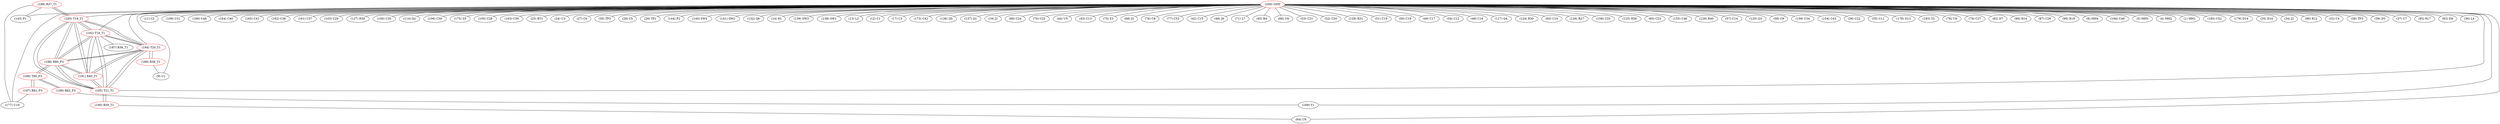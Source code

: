 graph {
	188 [label="(188) R37_T1" color=red]
	177 [label="(177) U10"]
	143 [label="(143) P1"]
	193 [label="(193) T19_T1"]
	189 [label="(189) R38_T1" color=red]
	9 [label="(9) U1"]
	194 [label="(194) T20_T1"]
	190 [label="(190) R39_T1" color=red]
	64 [label="(64) U8"]
	195 [label="(195) T21_T1"]
	191 [label="(191) R40_T1" color=red]
	198 [label="(198) R80_P3"]
	192 [label="(192) T18_T1"]
	195 [label="(195) T21_T1"]
	194 [label="(194) T20_T1"]
	193 [label="(193) T19_T1"]
	192 [label="(192) T18_T1" color=red]
	187 [label="(187) R36_T1"]
	198 [label="(198) R80_P3"]
	195 [label="(195) T21_T1"]
	194 [label="(194) T20_T1"]
	193 [label="(193) T19_T1"]
	191 [label="(191) R40_T1"]
	193 [label="(193) T19_T1" color=red]
	188 [label="(188) R37_T1"]
	198 [label="(198) R80_P3"]
	192 [label="(192) T18_T1"]
	195 [label="(195) T21_T1"]
	194 [label="(194) T20_T1"]
	191 [label="(191) R40_T1"]
	194 [label="(194) T20_T1" color=red]
	189 [label="(189) R38_T1"]
	198 [label="(198) R80_P3"]
	192 [label="(192) T18_T1"]
	195 [label="(195) T21_T1"]
	193 [label="(193) T19_T1"]
	191 [label="(191) R40_T1"]
	195 [label="(195) T21_T1" color=red]
	190 [label="(190) R39_T1"]
	198 [label="(198) R80_P3"]
	192 [label="(192) T18_T1"]
	194 [label="(194) T20_T1"]
	193 [label="(193) T19_T1"]
	191 [label="(191) R40_T1"]
	196 [label="(196) T80_P3" color=red]
	197 [label="(197) R81_P3"]
	199 [label="(199) R82_P3"]
	198 [label="(198) R80_P3"]
	197 [label="(197) R81_P3" color=red]
	177 [label="(177) U10"]
	196 [label="(196) T80_P3"]
	198 [label="(198) R80_P3" color=red]
	192 [label="(192) T18_T1"]
	195 [label="(195) T21_T1"]
	194 [label="(194) T20_T1"]
	193 [label="(193) T19_T1"]
	191 [label="(191) R40_T1"]
	196 [label="(196) T80_P3"]
	199 [label="(199) R82_P3" color=red]
	169 [label="(169) Y1"]
	196 [label="(196) T80_P3"]
	200 [label="(200) GND" color=red]
	11 [label="(11) C2"]
	109 [label="(109) C31"]
	166 [label="(166) C48"]
	164 [label="(164) C40"]
	165 [label="(165) C41"]
	162 [label="(162) C38"]
	161 [label="(161) C37"]
	103 [label="(103) C29"]
	64 [label="(64) U8"]
	127 [label="(127) R39"]
	160 [label="(160) C35"]
	114 [label="(114) Q2"]
	106 [label="(106) C30"]
	175 [label="(175) S5"]
	100 [label="(100) C28"]
	163 [label="(163) C39"]
	25 [label="(25) BT1"]
	24 [label="(24) U3"]
	27 [label="(27) C6"]
	177 [label="(177) U10"]
	30 [label="(30) TP2"]
	28 [label="(28) C5"]
	29 [label="(29) TP1"]
	144 [label="(144) P2"]
	140 [label="(140) SW4"]
	141 [label="(141) SW2"]
	132 [label="(132) Q6"]
	9 [label="(9) U1"]
	14 [label="(14) R1"]
	139 [label="(139) SW3"]
	138 [label="(138) SW1"]
	13 [label="(13) L2"]
	12 [label="(12) C1"]
	17 [label="(17) C3"]
	173 [label="(173) C42"]
	136 [label="(136) Q5"]
	137 [label="(137) Q1"]
	19 [label="(19) J1"]
	69 [label="(69) C24"]
	70 [label="(70) C25"]
	44 [label="(44) U5"]
	43 [label="(43) C13"]
	75 [label="(75) Y3"]
	68 [label="(68) J3"]
	169 [label="(169) Y1"]
	76 [label="(76) C8"]
	77 [label="(77) C53"]
	42 [label="(42) C15"]
	46 [label="(46) J4"]
	71 [label="(71) L7"]
	40 [label="(40) R4"]
	66 [label="(66) U6"]
	53 [label="(53) C21"]
	52 [label="(52) C20"]
	128 [label="(128) R31"]
	51 [label="(51) C19"]
	50 [label="(50) C18"]
	49 [label="(49) C17"]
	54 [label="(54) C12"]
	48 [label="(48) C16"]
	117 [label="(117) Q4"]
	124 [label="(124) R30"]
	65 [label="(65) C10"]
	126 [label="(126) R27"]
	158 [label="(158) C33"]
	125 [label="(125) R36"]
	60 [label="(60) C23"]
	155 [label="(155) C46"]
	129 [label="(129) R40"]
	57 [label="(57) C14"]
	120 [label="(120) Q3"]
	58 [label="(58) C9"]
	159 [label="(159) C34"]
	154 [label="(154) C43"]
	56 [label="(56) C22"]
	55 [label="(55) C11"]
	143 [label="(143) P1"]
	178 [label="(178) D13"]
	183 [label="(183) Y2"]
	78 [label="(78) U9"]
	79 [label="(79) C27"]
	82 [label="(82) D7"]
	86 [label="(86) R14"]
	87 [label="(87) C26"]
	90 [label="(90) R18"]
	6 [label="(6) MH4"]
	184 [label="(184) C49"]
	5 [label="(5) MH3"]
	4 [label="(4) MH2"]
	1 [label="(1) MH1"]
	185 [label="(185) C52"]
	179 [label="(179) D14"]
	35 [label="(35) D16"]
	34 [label="(34) J2"]
	96 [label="(96) R12"]
	32 [label="(32) C4"]
	38 [label="(38) TP3"]
	39 [label="(39) D5"]
	37 [label="(37) C7"]
	95 [label="(95) R17"]
	83 [label="(83) D9"]
	36 [label="(36) L4"]
	194 [label="(194) T20_T1"]
	193 [label="(193) T19_T1"]
	192 [label="(192) T18_T1"]
	195 [label="(195) T21_T1"]
	188 -- 177
	188 -- 143
	188 -- 193
	189 -- 9
	189 -- 194
	190 -- 64
	190 -- 195
	191 -- 198
	191 -- 192
	191 -- 195
	191 -- 194
	191 -- 193
	192 -- 187
	192 -- 198
	192 -- 195
	192 -- 194
	192 -- 193
	192 -- 191
	193 -- 188
	193 -- 198
	193 -- 192
	193 -- 195
	193 -- 194
	193 -- 191
	194 -- 189
	194 -- 198
	194 -- 192
	194 -- 195
	194 -- 193
	194 -- 191
	195 -- 190
	195 -- 198
	195 -- 192
	195 -- 194
	195 -- 193
	195 -- 191
	196 -- 197
	196 -- 199
	196 -- 198
	197 -- 177
	197 -- 196
	198 -- 192
	198 -- 195
	198 -- 194
	198 -- 193
	198 -- 191
	198 -- 196
	199 -- 169
	199 -- 196
	200 -- 11
	200 -- 109
	200 -- 166
	200 -- 164
	200 -- 165
	200 -- 162
	200 -- 161
	200 -- 103
	200 -- 64
	200 -- 127
	200 -- 160
	200 -- 114
	200 -- 106
	200 -- 175
	200 -- 100
	200 -- 163
	200 -- 25
	200 -- 24
	200 -- 27
	200 -- 177
	200 -- 30
	200 -- 28
	200 -- 29
	200 -- 144
	200 -- 140
	200 -- 141
	200 -- 132
	200 -- 9
	200 -- 14
	200 -- 139
	200 -- 138
	200 -- 13
	200 -- 12
	200 -- 17
	200 -- 173
	200 -- 136
	200 -- 137
	200 -- 19
	200 -- 69
	200 -- 70
	200 -- 44
	200 -- 43
	200 -- 75
	200 -- 68
	200 -- 169
	200 -- 76
	200 -- 77
	200 -- 42
	200 -- 46
	200 -- 71
	200 -- 40
	200 -- 66
	200 -- 53
	200 -- 52
	200 -- 128
	200 -- 51
	200 -- 50
	200 -- 49
	200 -- 54
	200 -- 48
	200 -- 117
	200 -- 124
	200 -- 65
	200 -- 126
	200 -- 158
	200 -- 125
	200 -- 60
	200 -- 155
	200 -- 129
	200 -- 57
	200 -- 120
	200 -- 58
	200 -- 159
	200 -- 154
	200 -- 56
	200 -- 55
	200 -- 143
	200 -- 178
	200 -- 183
	200 -- 78
	200 -- 79
	200 -- 82
	200 -- 86
	200 -- 87
	200 -- 90
	200 -- 6
	200 -- 184
	200 -- 5
	200 -- 4
	200 -- 1
	200 -- 185
	200 -- 179
	200 -- 35
	200 -- 34
	200 -- 96
	200 -- 32
	200 -- 38
	200 -- 39
	200 -- 37
	200 -- 95
	200 -- 83
	200 -- 36
	200 -- 194
	200 -- 193
	200 -- 192
	200 -- 195
}